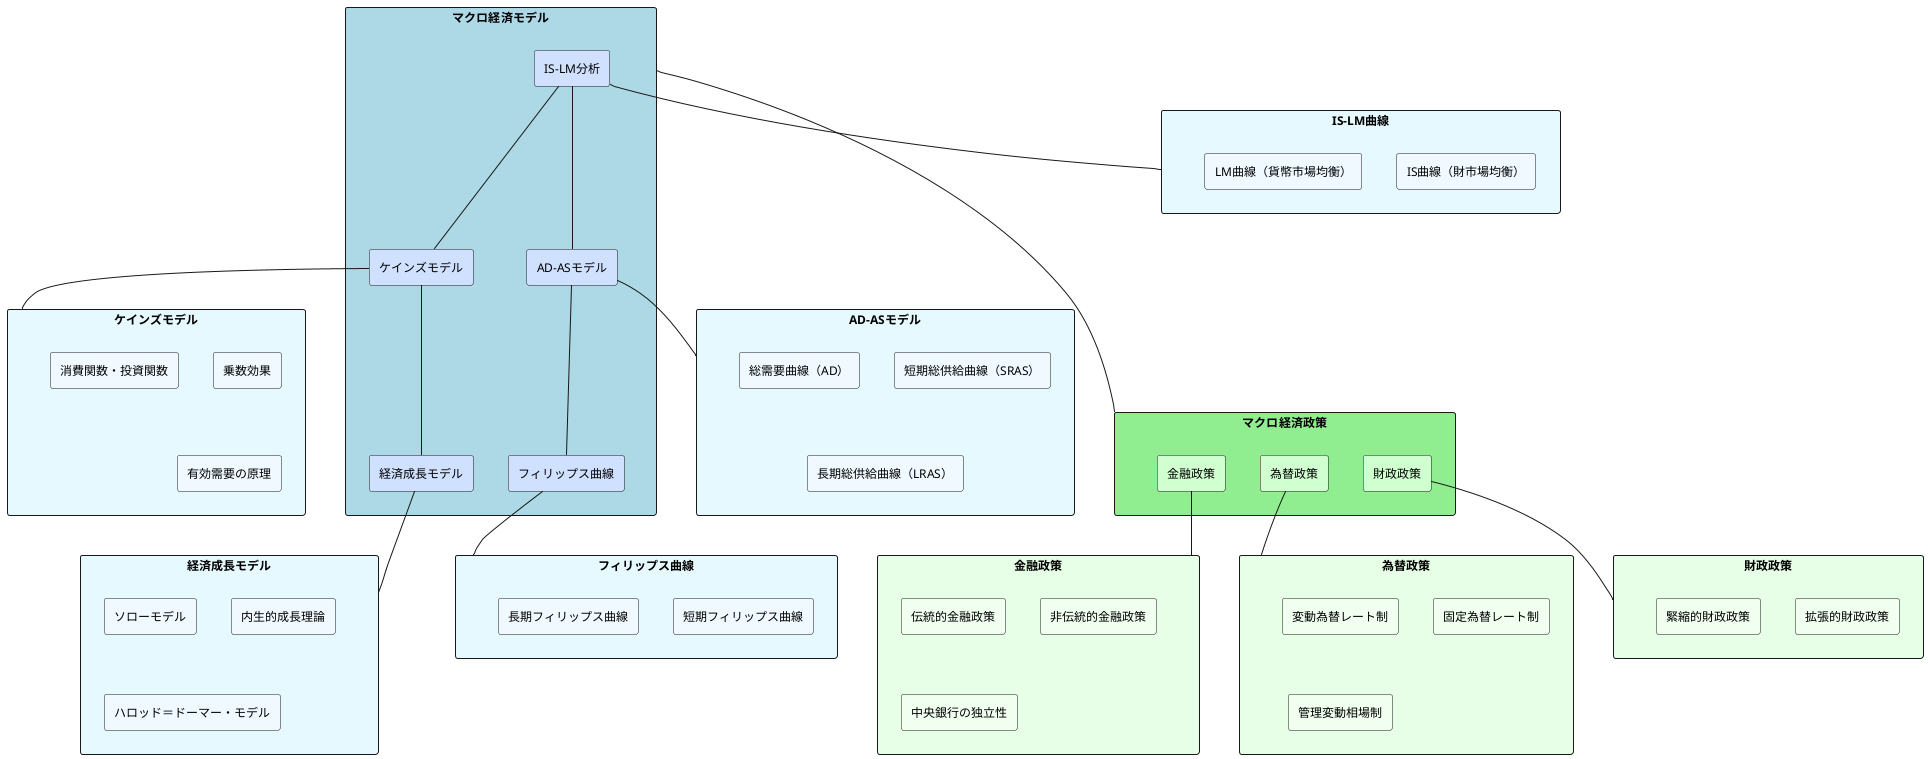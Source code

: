 @startuml マクロ経済モデル関連図

skinparam {
  DefaultFontName "MS Gothic"
  DefaultFontSize 12
  DefaultTextAlignment center
  BackgroundColor white
  Shadowing false
}

rectangle "マクロ経済モデル" as macro #lightblue {
  rectangle "IS-LM分析" as islm #D0E0FF
  rectangle "AD-ASモデル" as adas #D0E0FF
  rectangle "フィリップス曲線" as phillips #D0E0FF
  rectangle "ケインズモデル" as keynes #D0E0FF
  rectangle "経済成長モデル" as growth #D0E0FF
}

islm --- adas
islm --- keynes
adas --- phillips
keynes --- growth

rectangle "IS-LM曲線" as islm_detail #E6F9FF {
  rectangle "IS曲線（財市場均衡）" as is #F0F9FF
  rectangle "LM曲線（貨幣市場均衡）" as lm #F0F9FF
}

rectangle "AD-ASモデル" as adas_detail #E6F9FF {
  rectangle "総需要曲線（AD）" as ad #F0F9FF
  rectangle "短期総供給曲線（SRAS）" as sras #F0F9FF
  rectangle "長期総供給曲線（LRAS）" as lras #F0F9FF
}

rectangle "フィリップス曲線" as phillips_detail #E6F9FF {
  rectangle "短期フィリップス曲線" as srpc #F0F9FF
  rectangle "長期フィリップス曲線" as lrpc #F0F9FF
}

rectangle "ケインズモデル" as keynes_detail #E6F9FF {
  rectangle "乗数効果" as multiplier #F0F9FF
  rectangle "消費関数・投資関数" as consumption #F0F9FF
  rectangle "有効需要の原理" as effective #F0F9FF
}

rectangle "経済成長モデル" as growth_detail #E6F9FF {
  rectangle "ソローモデル" as solow #F0F9FF
  rectangle "内生的成長理論" as endogenous #F0F9FF
  rectangle "ハロッド＝ドーマー・モデル" as harrod #F0F9FF
}

rectangle "マクロ経済政策" as policy #lightgreen {
  rectangle "財政政策" as fiscal #D0FFD0
  rectangle "金融政策" as monetary #D0FFD0
  rectangle "為替政策" as exchange #D0FFD0
}

rectangle "財政政策" as fiscal_detail #E6FFE6 {
  rectangle "拡張的財政政策" as exp_fiscal #F0FFF0
  rectangle "緊縮的財政政策" as con_fiscal #F0FFF0
}

rectangle "金融政策" as monetary_detail #E6FFE6 {
  rectangle "伝統的金融政策" as trad_monetary #F0FFF0
  rectangle "非伝統的金融政策" as nontrad_monetary #F0FFF0
  rectangle "中央銀行の独立性" as independence #F0FFF0
}

rectangle "為替政策" as exchange_detail #E6FFE6 {
  rectangle "変動為替レート制" as floating #F0FFF0
  rectangle "固定為替レート制" as fixed #F0FFF0
  rectangle "管理変動相場制" as managed #F0FFF0
}

islm -- islm_detail
adas -- adas_detail
phillips -- phillips_detail
keynes -- keynes_detail
growth -- growth_detail

fiscal -- fiscal_detail
monetary -- monetary_detail
exchange -- exchange_detail

macro -- policy

@enduml 